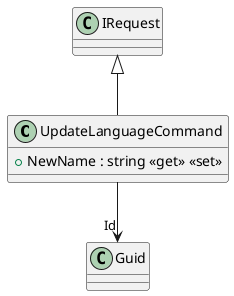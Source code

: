 @startuml
class UpdateLanguageCommand {
    + NewName : string <<get>> <<set>>
}
IRequest <|-- UpdateLanguageCommand
UpdateLanguageCommand --> "Id" Guid
@enduml
